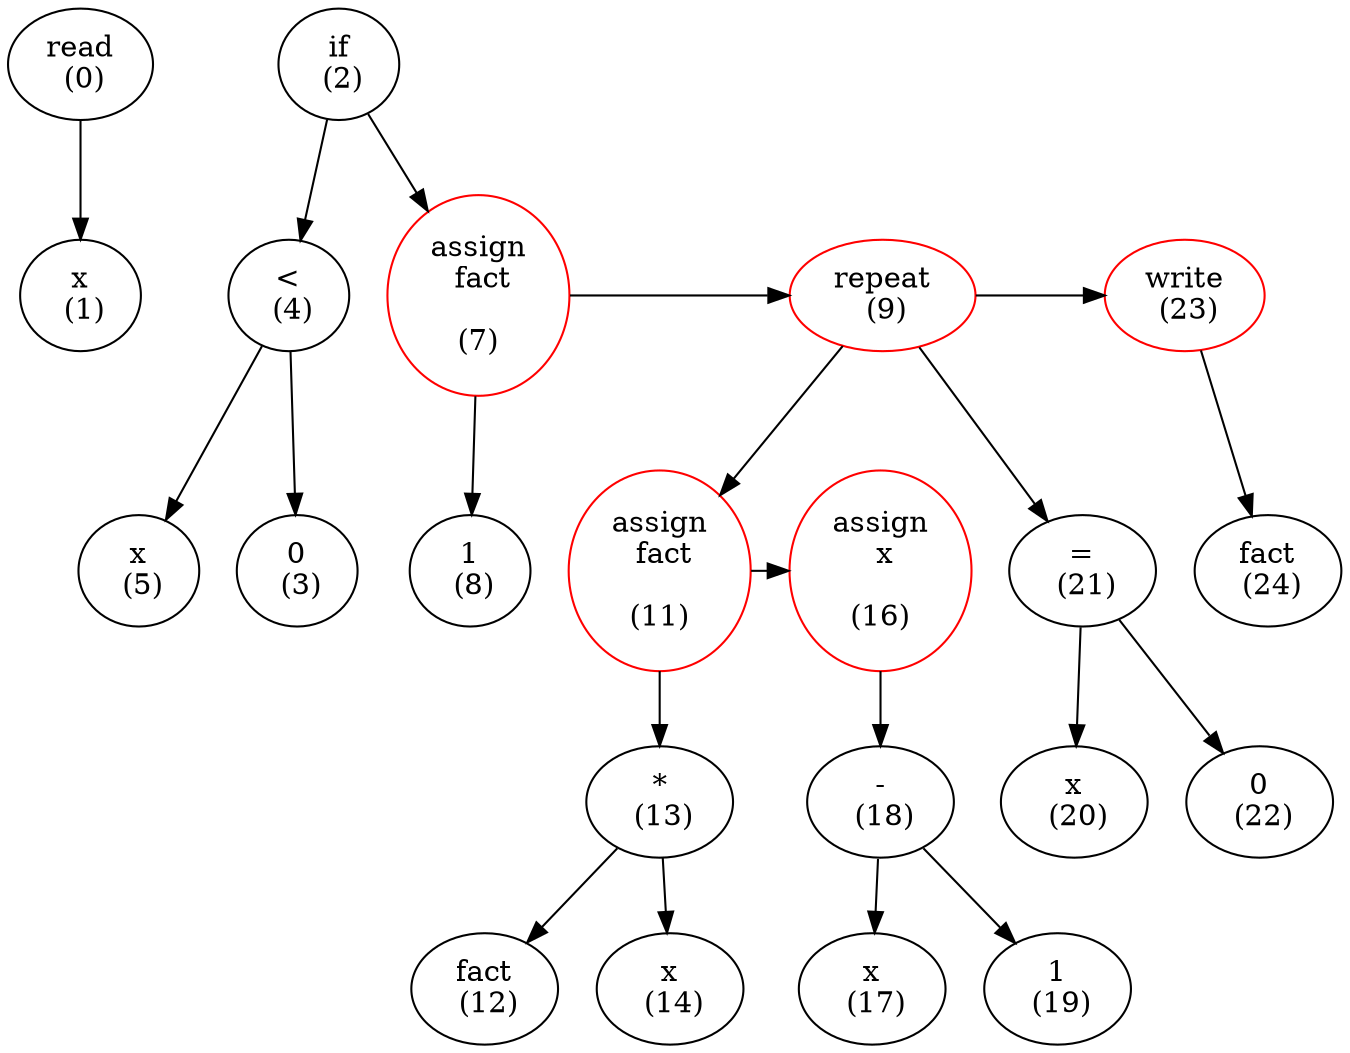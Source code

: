 digraph Output_graph {
	"read
 (0)"
	"x
 (1)"
		"read
 (0)" -> "x
 (1)"
	"if
 (2)"
	"0
 (3)"
	"<
 (4)"
		"<
 (4)" -> "0
 (3)"
	"x
 (5)"
		"<
 (4)" -> "x
 (5)"
		"if
 (2)" -> "<
 (4)"
	"assign
 fact
 
(7)"
	"1
 (8)"
		"assign
 fact
 
(7)" -> "1
 (8)"
	"repeat
 (9)"
	"assign
 fact
 
(11)"
	"fact
 (12)"
	"*
 (13)"
		"*
 (13)" -> "fact
 (12)"
	"x
 (14)"
		"*
 (13)" -> "x
 (14)"
		"assign
 fact
 
(11)" -> "*
 (13)"
	"assign
 x
 
(16)"
	"x
 (17)"
	"-
 (18)"
		"-
 (18)" -> "x
 (17)"
	"1
 (19)"
		"-
 (18)" -> "1
 (19)"
		"assign
 x
 
(16)" -> "-
 (18)"
		"assign
 fact
 
(11)" -> "assign
 x
 
(16)"
	subgraph subgraph0 {
		graph [rank=same]
			"assign
 fact
 
(11)" [color=red]
			"assign
 x
 
(16)" [color=red]
	}
		"repeat
 (9)" -> "assign
 fact
 
(11)"
	"x
 (20)"
	"=
 (21)"
		"=
 (21)" -> "x
 (20)"
	"0
 (22)"
		"=
 (21)" -> "0
 (22)"
		"repeat
 (9)" -> "=
 (21)"
		"assign
 fact
 
(7)" -> "repeat
 (9)"
	subgraph subgraph1 {
		graph [rank=same]
			"assign
 fact
 
(7)" [color=red]
			"repeat
 (9)" [color=red]
	}
	"write
 (23)"
	"fact
 (24)"
		"write
 (23)" -> "fact
 (24)"
		"repeat
 (9)" -> "write
 (23)"
	subgraph subgraph2 {
		graph [rank=same]
			"repeat
 (9)" [color=red]
			"write
 (23)" [color=red]
	}
		"if
 (2)" -> "assign
 fact
 
(7)"
}